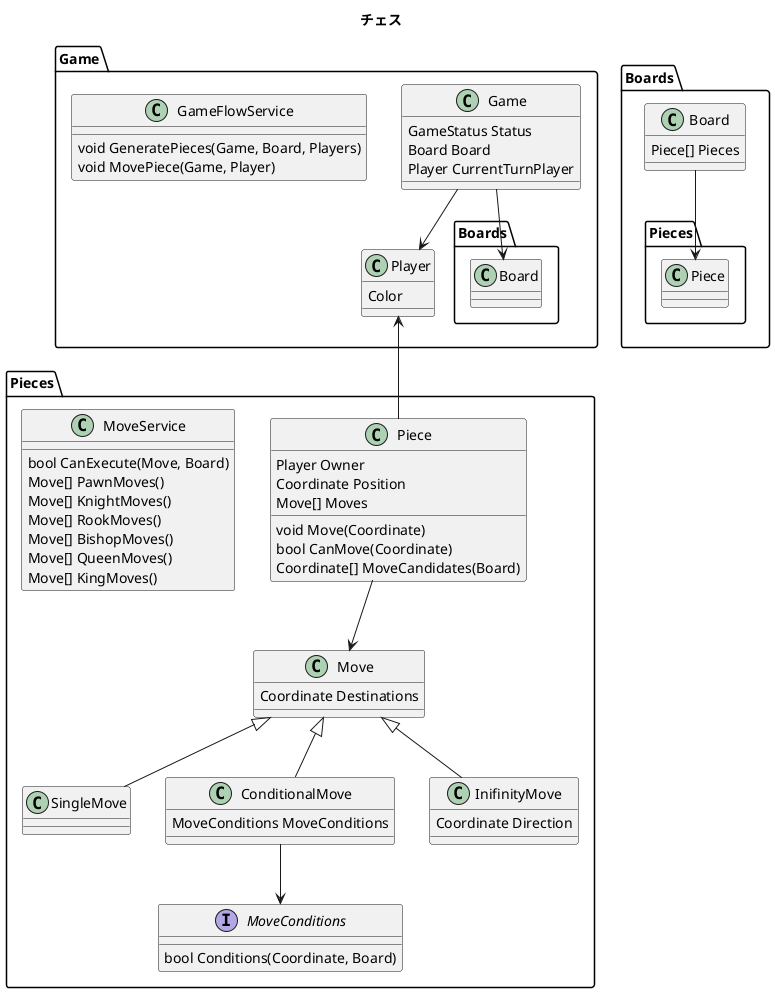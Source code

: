 @startuml
title チェス

' enum PlayerColor
' enum PieceType
' enum Row
' enum Column
' class Coordinate {
'   Row Row
'   Column Column
' }


namespace Game {
  class Player {
    Color
  }

  class Game {
    GameStatus Status
    Board Board
    Player CurrentTurnPlayer
  }

  Game --> Player
  Game --> Boards.Board

  class GameFlowService {
    void GeneratePieces(Game, Board, Players)
    void MovePiece(Game, Player)
  }
}

namespace Boards {
  class Board {
    Piece[] Pieces
  }

  Board --> Pieces.Piece
}

namespace Pieces {
  class Piece {
    Player Owner
    Coordinate Position
    Move[] Moves

    void Move(Coordinate)
    bool CanMove(Coordinate)
    Coordinate[] MoveCandidates(Board)
  }

  class Move {
    Coordinate Destinations
  }
  class SingleMove {
  }
  class ConditionalMove {
    MoveConditions MoveConditions
  }
  class InifinityMove {
    Coordinate Direction
  }
  interface MoveConditions {
    bool Conditions(Coordinate, Board)
  }
  Move <|-- SingleMove
  Move <|-- ConditionalMove
  Move <|-- InifinityMove
  ConditionalMove --> MoveConditions
  Piece --> Move

  class MoveService {
    bool CanExecute(Move, Board)
    Move[] PawnMoves()
    Move[] KnightMoves()
    Move[] RookMoves()
    Move[] BishopMoves()
    Move[] QueenMoves()
    Move[] KingMoves()
  }

  Game.Player <-- Piece
}

@enduml
